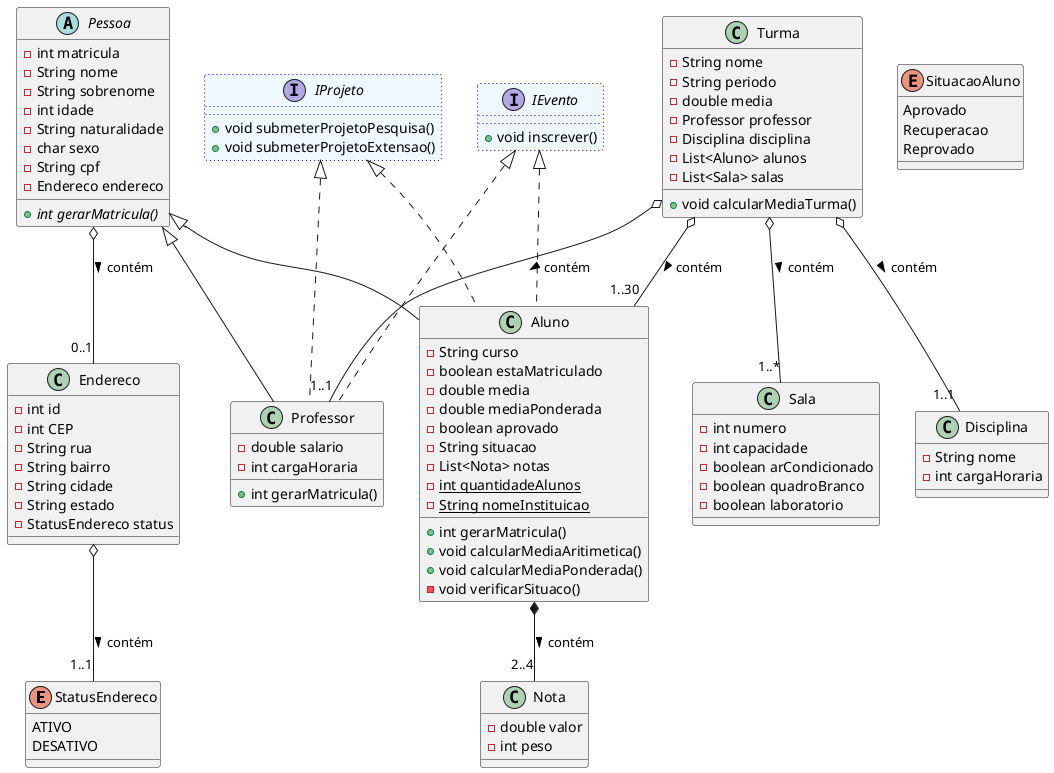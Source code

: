 @startuml Academico

    enum StatusEndereco {
        ATIVO 
        DESATIVO
    }

    Class Endereco {
        - int id
        - int CEP
        - String rua
        - String bairro
        - String cidade
        - String estado
        - StatusEndereco status
    }

    abstract Class Pessoa {
        - int matricula
        - String nome
        - String sobrenome
        - int idade
        - String naturalidade
        - char sexo
        - String cpf
        - Endereco endereco

        + {abstract} int gerarMatricula()
    }

    Class Nota {
        - double valor
        - int peso
    }

    Class Aluno {
        - String curso 
        - boolean estaMatriculado
        - double media
        - double mediaPonderada
        - boolean aprovado
        - String situacao
        - List<Nota> notas
        - {static} int quantidadeAlunos
        - {static} String nomeInstituicao

        + int gerarMatricula()
        + void calcularMediaAritimetica()
        + void calcularMediaPonderada()
        - void verificarSituaco()
    }

    Class Professor {
        - double salario
        - int cargaHoraria
        
        + int gerarMatricula()
    }

    Class Disciplina {
        - String nome
        - int cargaHoraria
    }

    Class Sala {
        - int numero
        - int capacidade
        - boolean arCondicionado
        - boolean quadroBranco
        - boolean laboratorio
    }

    Class Turma {
        - String nome
        - String periodo
        - double media
        - Professor professor
        - Disciplina disciplina
        - List<Aluno> alunos
        - List<Sala> salas

        + void calcularMediaTurma()
    }

    interface IProjeto #aliceblue ##[dotted]blue {

        + void submeterProjetoPesquisa()
        + void submeterProjetoExtensao()

    }

    interface IEvento #aliceblue ##[dotted]blue {

        + void inscrever()
    }

    enum SituacaoAluno {
        Aprovado
        Recuperacao
        Reprovado
    }

    Pessoa <|-- Aluno
    Pessoa <|-- Professor
    Pessoa o-- "0..1" Endereco : contém >

    Aluno *-- "2..4" Nota : contém >

    Turma o-- "1..1" Professor : contém >
    Turma o-- "1..1" Disciplina : contém >
    Turma o-- "1..30" Aluno : contém >
    Turma o-- "1..*" Sala : contém >

    IProjeto <|.. Professor
    IProjeto <|.. Aluno
    IEvento <|.. Professor
    IEvento <|.. Aluno

   Endereco o-- "1..1" StatusEndereco : contém >

@enduml